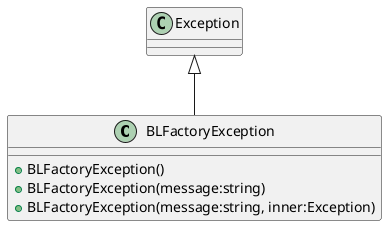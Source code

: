 @startuml
class BLFactoryException {
    + BLFactoryException()
    + BLFactoryException(message:string)
    + BLFactoryException(message:string, inner:Exception)
}
Exception <|-- BLFactoryException
@enduml
